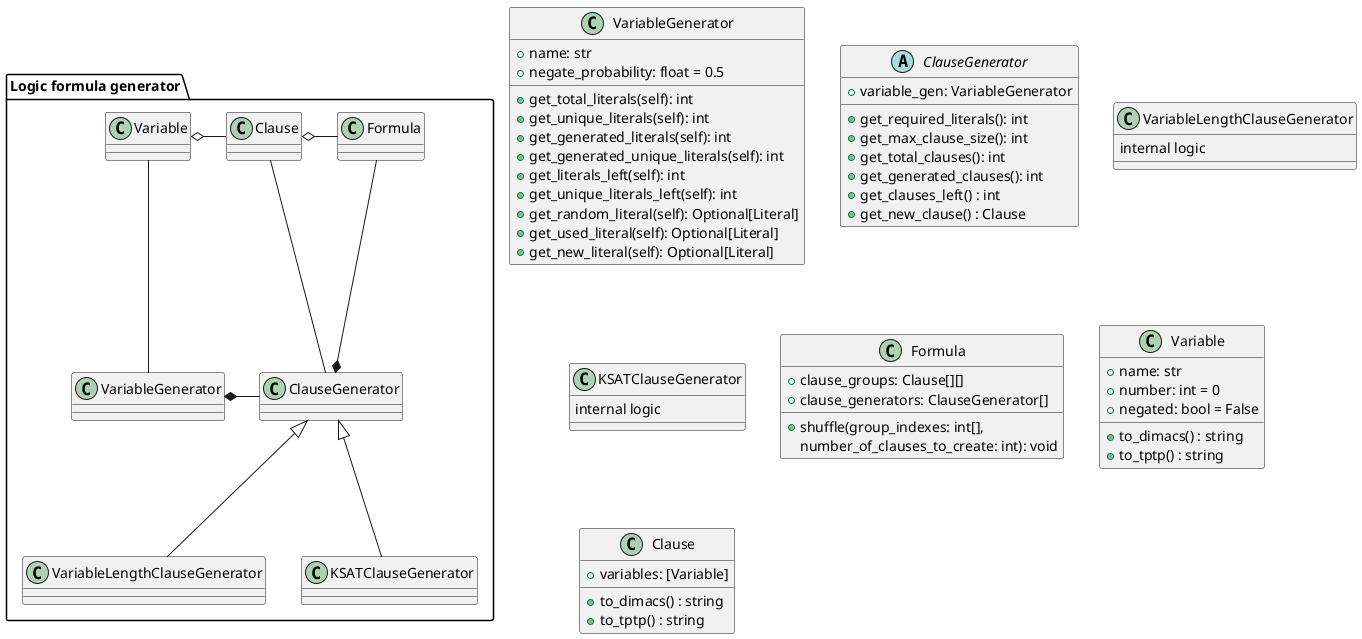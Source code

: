@startuml

package "Logic formula generator" {
ClauseGenerator <|-- VariableLengthClauseGenerator
ClauseGenerator <|-- KSATClauseGenerator
VariableGenerator *- ClauseGenerator
Clause -- ClauseGenerator
Clause o- Formula
Formula --* ClauseGenerator
Variable o- Clause
Variable -- VariableGenerator
}

class VariableGenerator {
		+ name: str
		+ negate_probability: float = 0.5
		+ get_total_literals(self): int
		+ get_unique_literals(self): int
		+ get_generated_literals(self): int
		+ get_generated_unique_literals(self): int
		+ get_literals_left(self): int
		+ get_unique_literals_left(self): int
		+ get_random_literal(self): Optional[Literal]
		+ get_used_literal(self): Optional[Literal]
		+ get_new_literal(self): Optional[Literal]
}

abstract class ClauseGenerator {
		+ variable_gen: VariableGenerator
		+ get_required_literals(): int
		+ get_max_clause_size(): int
		+ get_total_clauses(): int
		+ get_generated_clauses(): int
		+ get_clauses_left() : int
		+ get_new_clause() : Clause
}

class VariableLengthClauseGenerator {
	internal logic
}

class KSATClauseGenerator {
	internal logic
}

class Formula {
	+ clause_groups: Clause[][]
	+ clause_generators: ClauseGenerator[]
	+ shuffle(group_indexes: int[],
	number_of_clauses_to_create: int): void
}

class Variable {
		+ name: str
		+ number: int = 0
		+ negated: bool = False
		+ to_dimacs() : string
		+ to_tptp() : string
}

class Clause {
		+ variables: [Variable]
		+ to_dimacs() : string
		+ to_tptp() : string
}

@enduml
